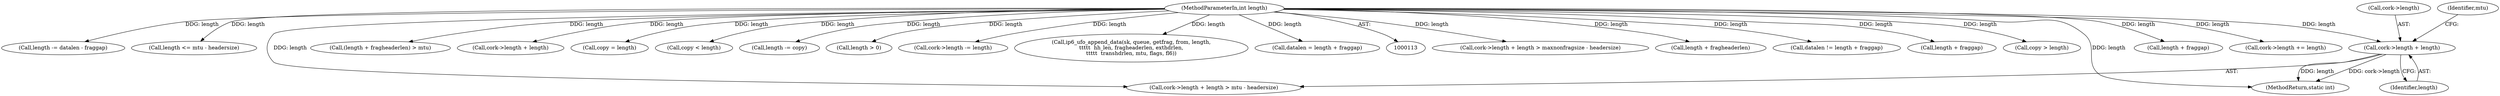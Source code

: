 digraph "0_linux_232cd35d0804cc241eb887bb8d4d9b3b9881c64a@pointer" {
"1000282" [label="(Call,cork->length + length)"];
"1000122" [label="(MethodParameterIn,int length)"];
"1000283" [label="(Call,cork->length)"];
"1001100" [label="(MethodReturn,static int)"];
"1000288" [label="(Identifier,mtu)"];
"1000330" [label="(Call,cork->length + length > maxnonfragsize - headersize)"];
"1000438" [label="(Call,length + fragheaderlen)"];
"1000646" [label="(Call,datalen != length + fraggap)"];
"1000584" [label="(Call,length + fraggap)"];
"1000286" [label="(Identifier,length)"];
"1000897" [label="(Call,copy > length)"];
"1000648" [label="(Call,length + fraggap)"];
"1000429" [label="(Call,cork->length += length)"];
"1000868" [label="(Call,length -= datalen - fraggap)"];
"1000369" [label="(Call,length <= mtu - headersize)"];
"1000281" [label="(Call,cork->length + length > mtu - headersize)"];
"1000282" [label="(Call,cork->length + length)"];
"1000437" [label="(Call,(length + fragheaderlen) > mtu)"];
"1000331" [label="(Call,cork->length + length)"];
"1000900" [label="(Call,copy = length)"];
"1000530" [label="(Call,copy < length)"];
"1001075" [label="(Call,length -= copy)"];
"1000504" [label="(Call,length > 0)"];
"1001086" [label="(Call,cork->length -= length)"];
"1000122" [label="(MethodParameterIn,int length)"];
"1000481" [label="(Call,ip6_ufo_append_data(sk, queue, getfrag, from, length,\n\t\t\t\t\t  hh_len, fragheaderlen, exthdrlen,\n\t\t\t\t\t  transhdrlen, mtu, flags, fl6))"];
"1000582" [label="(Call,datalen = length + fraggap)"];
"1000282" -> "1000281"  [label="AST: "];
"1000282" -> "1000286"  [label="CFG: "];
"1000283" -> "1000282"  [label="AST: "];
"1000286" -> "1000282"  [label="AST: "];
"1000288" -> "1000282"  [label="CFG: "];
"1000282" -> "1001100"  [label="DDG: length"];
"1000282" -> "1001100"  [label="DDG: cork->length"];
"1000122" -> "1000282"  [label="DDG: length"];
"1000122" -> "1000113"  [label="AST: "];
"1000122" -> "1001100"  [label="DDG: length"];
"1000122" -> "1000281"  [label="DDG: length"];
"1000122" -> "1000330"  [label="DDG: length"];
"1000122" -> "1000331"  [label="DDG: length"];
"1000122" -> "1000369"  [label="DDG: length"];
"1000122" -> "1000429"  [label="DDG: length"];
"1000122" -> "1000437"  [label="DDG: length"];
"1000122" -> "1000438"  [label="DDG: length"];
"1000122" -> "1000481"  [label="DDG: length"];
"1000122" -> "1000504"  [label="DDG: length"];
"1000122" -> "1000530"  [label="DDG: length"];
"1000122" -> "1000582"  [label="DDG: length"];
"1000122" -> "1000584"  [label="DDG: length"];
"1000122" -> "1000646"  [label="DDG: length"];
"1000122" -> "1000648"  [label="DDG: length"];
"1000122" -> "1000868"  [label="DDG: length"];
"1000122" -> "1000897"  [label="DDG: length"];
"1000122" -> "1000900"  [label="DDG: length"];
"1000122" -> "1001075"  [label="DDG: length"];
"1000122" -> "1001086"  [label="DDG: length"];
}
